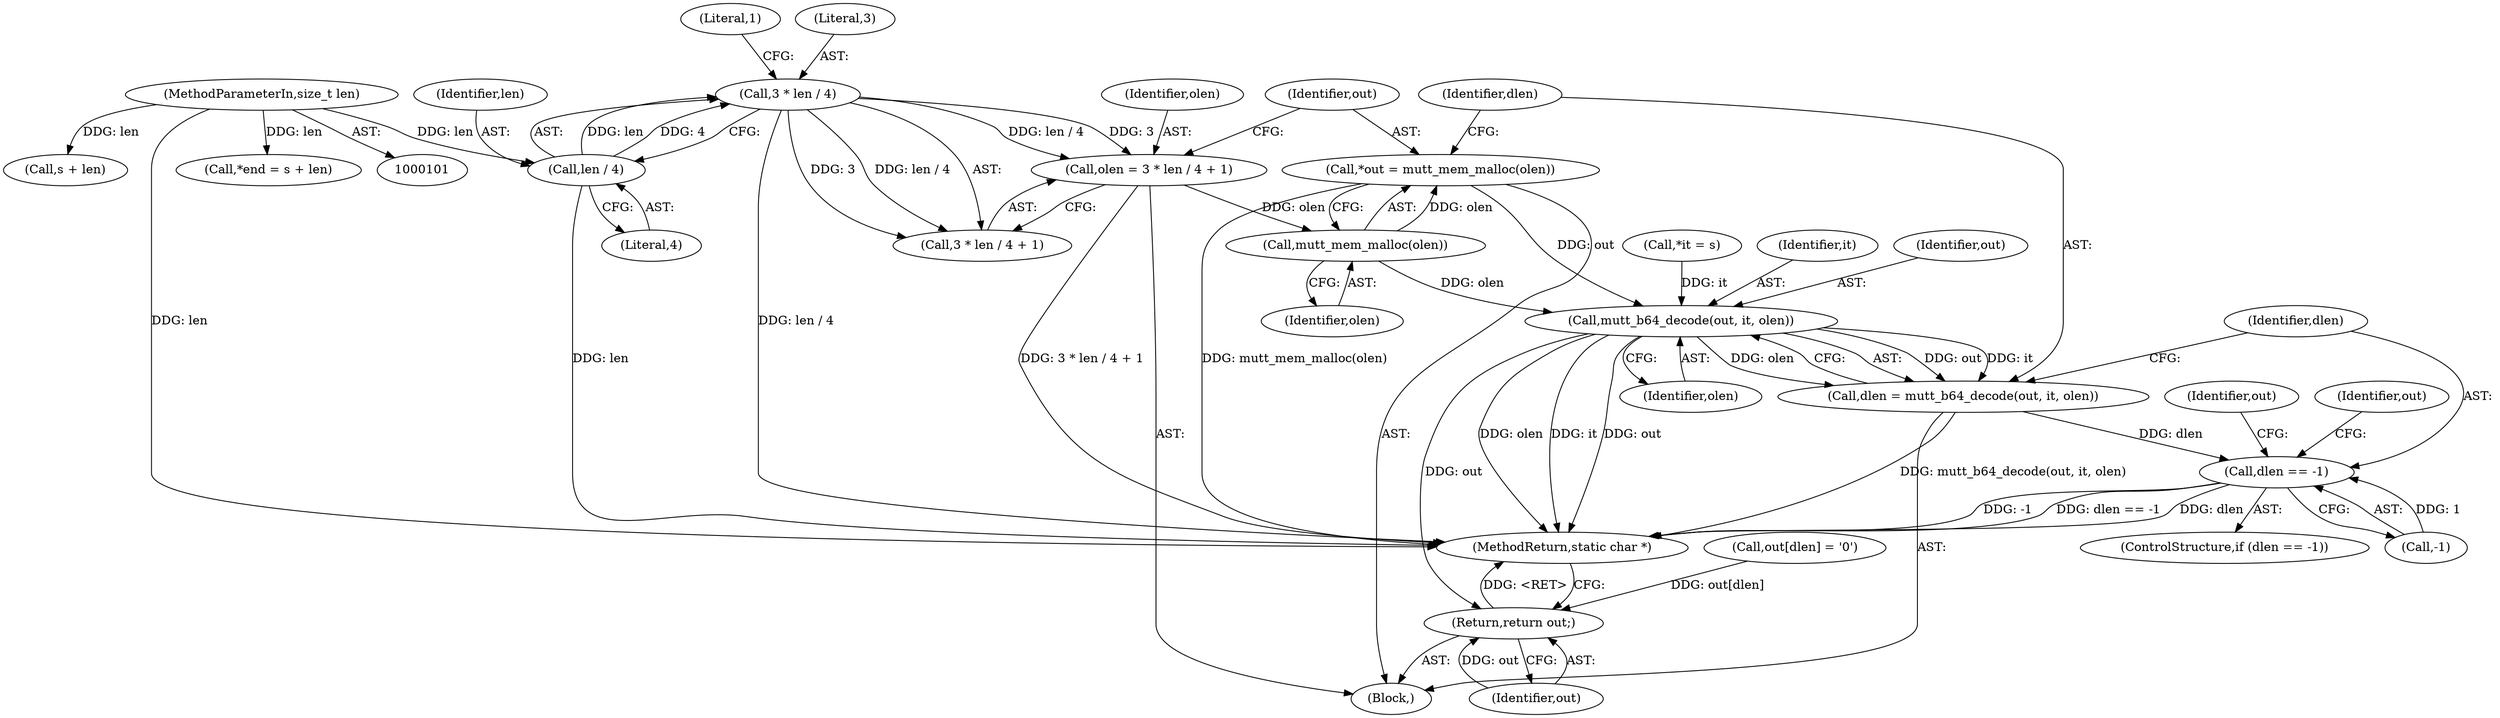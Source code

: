digraph "0_neomutt_6f163e07ae68654d7ac5268cbb7565f6df79ad85_2@API" {
"1000227" [label="(Call,*out = mutt_mem_malloc(olen))"];
"1000229" [label="(Call,mutt_mem_malloc(olen))"];
"1000217" [label="(Call,olen = 3 * len / 4 + 1)"];
"1000220" [label="(Call,3 * len / 4)"];
"1000222" [label="(Call,len / 4)"];
"1000103" [label="(MethodParameterIn,size_t len)"];
"1000234" [label="(Call,mutt_b64_decode(out, it, olen))"];
"1000232" [label="(Call,dlen = mutt_b64_decode(out, it, olen))"];
"1000239" [label="(Call,dlen == -1)"];
"1000254" [label="(Return,return out;)"];
"1000251" [label="(Identifier,out)"];
"1000218" [label="(Identifier,olen)"];
"1000246" [label="(Identifier,out)"];
"1000236" [label="(Identifier,it)"];
"1000233" [label="(Identifier,dlen)"];
"1000238" [label="(ControlStructure,if (dlen == -1))"];
"1000228" [label="(Identifier,out)"];
"1000113" [label="(Call,s + len)"];
"1000237" [label="(Identifier,olen)"];
"1000255" [label="(Identifier,out)"];
"1000223" [label="(Identifier,len)"];
"1000260" [label="(MethodReturn,static char *)"];
"1000249" [label="(Call,out[dlen] = '\0')"];
"1000215" [label="(Block,)"];
"1000103" [label="(MethodParameterIn,size_t len)"];
"1000240" [label="(Identifier,dlen)"];
"1000217" [label="(Call,olen = 3 * len / 4 + 1)"];
"1000220" [label="(Call,3 * len / 4)"];
"1000230" [label="(Identifier,olen)"];
"1000224" [label="(Literal,4)"];
"1000235" [label="(Identifier,out)"];
"1000222" [label="(Call,len / 4)"];
"1000254" [label="(Return,return out;)"];
"1000225" [label="(Literal,1)"];
"1000241" [label="(Call,-1)"];
"1000221" [label="(Literal,3)"];
"1000234" [label="(Call,mutt_b64_decode(out, it, olen))"];
"1000219" [label="(Call,3 * len / 4 + 1)"];
"1000107" [label="(Call,*it = s)"];
"1000229" [label="(Call,mutt_mem_malloc(olen))"];
"1000111" [label="(Call,*end = s + len)"];
"1000239" [label="(Call,dlen == -1)"];
"1000227" [label="(Call,*out = mutt_mem_malloc(olen))"];
"1000232" [label="(Call,dlen = mutt_b64_decode(out, it, olen))"];
"1000227" -> "1000215"  [label="AST: "];
"1000227" -> "1000229"  [label="CFG: "];
"1000228" -> "1000227"  [label="AST: "];
"1000229" -> "1000227"  [label="AST: "];
"1000233" -> "1000227"  [label="CFG: "];
"1000227" -> "1000260"  [label="DDG: mutt_mem_malloc(olen)"];
"1000229" -> "1000227"  [label="DDG: olen"];
"1000227" -> "1000234"  [label="DDG: out"];
"1000229" -> "1000230"  [label="CFG: "];
"1000230" -> "1000229"  [label="AST: "];
"1000217" -> "1000229"  [label="DDG: olen"];
"1000229" -> "1000234"  [label="DDG: olen"];
"1000217" -> "1000215"  [label="AST: "];
"1000217" -> "1000219"  [label="CFG: "];
"1000218" -> "1000217"  [label="AST: "];
"1000219" -> "1000217"  [label="AST: "];
"1000228" -> "1000217"  [label="CFG: "];
"1000217" -> "1000260"  [label="DDG: 3 * len / 4 + 1"];
"1000220" -> "1000217"  [label="DDG: 3"];
"1000220" -> "1000217"  [label="DDG: len / 4"];
"1000220" -> "1000219"  [label="AST: "];
"1000220" -> "1000222"  [label="CFG: "];
"1000221" -> "1000220"  [label="AST: "];
"1000222" -> "1000220"  [label="AST: "];
"1000225" -> "1000220"  [label="CFG: "];
"1000220" -> "1000260"  [label="DDG: len / 4"];
"1000220" -> "1000219"  [label="DDG: 3"];
"1000220" -> "1000219"  [label="DDG: len / 4"];
"1000222" -> "1000220"  [label="DDG: len"];
"1000222" -> "1000220"  [label="DDG: 4"];
"1000222" -> "1000224"  [label="CFG: "];
"1000223" -> "1000222"  [label="AST: "];
"1000224" -> "1000222"  [label="AST: "];
"1000222" -> "1000260"  [label="DDG: len"];
"1000103" -> "1000222"  [label="DDG: len"];
"1000103" -> "1000101"  [label="AST: "];
"1000103" -> "1000260"  [label="DDG: len"];
"1000103" -> "1000111"  [label="DDG: len"];
"1000103" -> "1000113"  [label="DDG: len"];
"1000234" -> "1000232"  [label="AST: "];
"1000234" -> "1000237"  [label="CFG: "];
"1000235" -> "1000234"  [label="AST: "];
"1000236" -> "1000234"  [label="AST: "];
"1000237" -> "1000234"  [label="AST: "];
"1000232" -> "1000234"  [label="CFG: "];
"1000234" -> "1000260"  [label="DDG: olen"];
"1000234" -> "1000260"  [label="DDG: it"];
"1000234" -> "1000260"  [label="DDG: out"];
"1000234" -> "1000232"  [label="DDG: out"];
"1000234" -> "1000232"  [label="DDG: it"];
"1000234" -> "1000232"  [label="DDG: olen"];
"1000107" -> "1000234"  [label="DDG: it"];
"1000234" -> "1000254"  [label="DDG: out"];
"1000232" -> "1000215"  [label="AST: "];
"1000233" -> "1000232"  [label="AST: "];
"1000240" -> "1000232"  [label="CFG: "];
"1000232" -> "1000260"  [label="DDG: mutt_b64_decode(out, it, olen)"];
"1000232" -> "1000239"  [label="DDG: dlen"];
"1000239" -> "1000238"  [label="AST: "];
"1000239" -> "1000241"  [label="CFG: "];
"1000240" -> "1000239"  [label="AST: "];
"1000241" -> "1000239"  [label="AST: "];
"1000246" -> "1000239"  [label="CFG: "];
"1000251" -> "1000239"  [label="CFG: "];
"1000239" -> "1000260"  [label="DDG: dlen == -1"];
"1000239" -> "1000260"  [label="DDG: dlen"];
"1000239" -> "1000260"  [label="DDG: -1"];
"1000241" -> "1000239"  [label="DDG: 1"];
"1000254" -> "1000215"  [label="AST: "];
"1000254" -> "1000255"  [label="CFG: "];
"1000255" -> "1000254"  [label="AST: "];
"1000260" -> "1000254"  [label="CFG: "];
"1000254" -> "1000260"  [label="DDG: <RET>"];
"1000255" -> "1000254"  [label="DDG: out"];
"1000249" -> "1000254"  [label="DDG: out[dlen]"];
}
